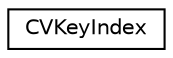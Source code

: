 digraph G
{
  edge [fontname="Helvetica",fontsize="10",labelfontname="Helvetica",labelfontsize="10"];
  node [fontname="Helvetica",fontsize="10",shape=record];
  rankdir=LR;
  Node1 [label="CVKeyIndex",height=0.2,width=0.4,color="black", fillcolor="white", style="filled",URL="$d7/db4/structCVKeyIndex.html"];
}
